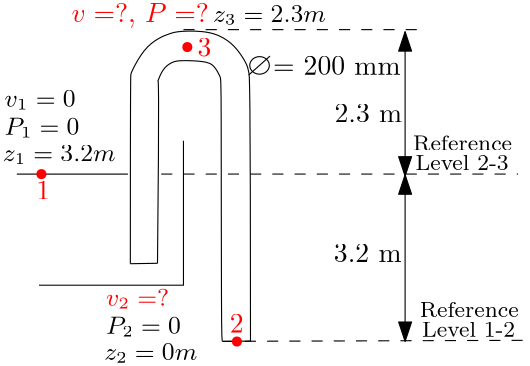 <?xml version="1.0"?>
<!DOCTYPE ipe SYSTEM "ipe.dtd">
<ipe version="70212" creator="Ipe 7.2.13">
<info created="D:20191028212423" modified="D:20191029080713"/>
<ipestyle name="basic">
<symbol name="arrow/arc(spx)">
<path stroke="sym-stroke" fill="sym-stroke" pen="sym-pen">
0 0 m
-1 0.333 l
-1 -0.333 l
h
</path>
</symbol>
<symbol name="arrow/farc(spx)">
<path stroke="sym-stroke" fill="white" pen="sym-pen">
0 0 m
-1 0.333 l
-1 -0.333 l
h
</path>
</symbol>
<symbol name="arrow/ptarc(spx)">
<path stroke="sym-stroke" fill="sym-stroke" pen="sym-pen">
0 0 m
-1 0.333 l
-0.8 0 l
-1 -0.333 l
h
</path>
</symbol>
<symbol name="arrow/fptarc(spx)">
<path stroke="sym-stroke" fill="white" pen="sym-pen">
0 0 m
-1 0.333 l
-0.8 0 l
-1 -0.333 l
h
</path>
</symbol>
<symbol name="mark/circle(sx)" transformations="translations">
<path fill="sym-stroke">
0.6 0 0 0.6 0 0 e
0.4 0 0 0.4 0 0 e
</path>
</symbol>
<symbol name="mark/disk(sx)" transformations="translations">
<path fill="sym-stroke">
0.6 0 0 0.6 0 0 e
</path>
</symbol>
<symbol name="mark/fdisk(sfx)" transformations="translations">
<group>
<path fill="sym-fill">
0.5 0 0 0.5 0 0 e
</path>
<path fill="sym-stroke" fillrule="eofill">
0.6 0 0 0.6 0 0 e
0.4 0 0 0.4 0 0 e
</path>
</group>
</symbol>
<symbol name="mark/box(sx)" transformations="translations">
<path fill="sym-stroke" fillrule="eofill">
-0.6 -0.6 m
0.6 -0.6 l
0.6 0.6 l
-0.6 0.6 l
h
-0.4 -0.4 m
0.4 -0.4 l
0.4 0.4 l
-0.4 0.4 l
h
</path>
</symbol>
<symbol name="mark/square(sx)" transformations="translations">
<path fill="sym-stroke">
-0.6 -0.6 m
0.6 -0.6 l
0.6 0.6 l
-0.6 0.6 l
h
</path>
</symbol>
<symbol name="mark/fsquare(sfx)" transformations="translations">
<group>
<path fill="sym-fill">
-0.5 -0.5 m
0.5 -0.5 l
0.5 0.5 l
-0.5 0.5 l
h
</path>
<path fill="sym-stroke" fillrule="eofill">
-0.6 -0.6 m
0.6 -0.6 l
0.6 0.6 l
-0.6 0.6 l
h
-0.4 -0.4 m
0.4 -0.4 l
0.4 0.4 l
-0.4 0.4 l
h
</path>
</group>
</symbol>
<symbol name="mark/cross(sx)" transformations="translations">
<group>
<path fill="sym-stroke">
-0.43 -0.57 m
0.57 0.43 l
0.43 0.57 l
-0.57 -0.43 l
h
</path>
<path fill="sym-stroke">
-0.43 0.57 m
0.57 -0.43 l
0.43 -0.57 l
-0.57 0.43 l
h
</path>
</group>
</symbol>
<symbol name="arrow/fnormal(spx)">
<path stroke="sym-stroke" fill="white" pen="sym-pen">
0 0 m
-1 0.333 l
-1 -0.333 l
h
</path>
</symbol>
<symbol name="arrow/pointed(spx)">
<path stroke="sym-stroke" fill="sym-stroke" pen="sym-pen">
0 0 m
-1 0.333 l
-0.8 0 l
-1 -0.333 l
h
</path>
</symbol>
<symbol name="arrow/fpointed(spx)">
<path stroke="sym-stroke" fill="white" pen="sym-pen">
0 0 m
-1 0.333 l
-0.8 0 l
-1 -0.333 l
h
</path>
</symbol>
<symbol name="arrow/linear(spx)">
<path stroke="sym-stroke" pen="sym-pen">
-1 0.333 m
0 0 l
-1 -0.333 l
</path>
</symbol>
<symbol name="arrow/fdouble(spx)">
<path stroke="sym-stroke" fill="white" pen="sym-pen">
0 0 m
-1 0.333 l
-1 -0.333 l
h
-1 0 m
-2 0.333 l
-2 -0.333 l
h
</path>
</symbol>
<symbol name="arrow/double(spx)">
<path stroke="sym-stroke" fill="sym-stroke" pen="sym-pen">
0 0 m
-1 0.333 l
-1 -0.333 l
h
-1 0 m
-2 0.333 l
-2 -0.333 l
h
</path>
</symbol>
<pen name="heavier" value="0.8"/>
<pen name="fat" value="1.2"/>
<pen name="ultrafat" value="2"/>
<symbolsize name="large" value="5"/>
<symbolsize name="small" value="2"/>
<symbolsize name="tiny" value="1.1"/>
<arrowsize name="large" value="10"/>
<arrowsize name="small" value="5"/>
<arrowsize name="tiny" value="3"/>
<color name="red" value="1 0 0"/>
<color name="green" value="0 1 0"/>
<color name="blue" value="0 0 1"/>
<color name="yellow" value="1 1 0"/>
<color name="orange" value="1 0.647 0"/>
<color name="gold" value="1 0.843 0"/>
<color name="purple" value="0.627 0.125 0.941"/>
<color name="gray" value="0.745"/>
<color name="brown" value="0.647 0.165 0.165"/>
<color name="navy" value="0 0 0.502"/>
<color name="pink" value="1 0.753 0.796"/>
<color name="seagreen" value="0.18 0.545 0.341"/>
<color name="turquoise" value="0.251 0.878 0.816"/>
<color name="violet" value="0.933 0.51 0.933"/>
<color name="darkblue" value="0 0 0.545"/>
<color name="darkcyan" value="0 0.545 0.545"/>
<color name="darkgray" value="0.663"/>
<color name="darkgreen" value="0 0.392 0"/>
<color name="darkmagenta" value="0.545 0 0.545"/>
<color name="darkorange" value="1 0.549 0"/>
<color name="darkred" value="0.545 0 0"/>
<color name="lightblue" value="0.678 0.847 0.902"/>
<color name="lightcyan" value="0.878 1 1"/>
<color name="lightgray" value="0.827"/>
<color name="lightgreen" value="0.565 0.933 0.565"/>
<color name="lightyellow" value="1 1 0.878"/>
<dashstyle name="dashed" value="[4] 0"/>
<dashstyle name="dotted" value="[1 3] 0"/>
<dashstyle name="dash dotted" value="[4 2 1 2] 0"/>
<dashstyle name="dash dot dotted" value="[4 2 1 2 1 2] 0"/>
<textsize name="large" value="\large"/>
<textsize name="small" value="\small"/>
<textsize name="tiny" value="\tiny"/>
<textsize name="Large" value="\Large"/>
<textsize name="LARGE" value="\LARGE"/>
<textsize name="huge" value="\huge"/>
<textsize name="Huge" value="\Huge"/>
<textsize name="footnote" value="\footnotesize"/>
<textstyle name="center" begin="\begin{center}" end="\end{center}"/>
<textstyle name="itemize" begin="\begin{itemize}" end="\end{itemize}"/>
<textstyle name="item" begin="\begin{itemize}\item{}" end="\end{itemize}"/>
<gridsize name="4 pts" value="4"/>
<gridsize name="8 pts (~3 mm)" value="8"/>
<gridsize name="16 pts (~6 mm)" value="16"/>
<gridsize name="32 pts (~12 mm)" value="32"/>
<gridsize name="10 pts (~3.5 mm)" value="10"/>
<gridsize name="20 pts (~7 mm)" value="20"/>
<gridsize name="14 pts (~5 mm)" value="14"/>
<gridsize name="28 pts (~10 mm)" value="28"/>
<gridsize name="56 pts (~20 mm)" value="56"/>
<anglesize name="90 deg" value="90"/>
<anglesize name="60 deg" value="60"/>
<anglesize name="45 deg" value="45"/>
<anglesize name="30 deg" value="30"/>
<anglesize name="22.5 deg" value="22.5"/>
<opacity name="10%" value="0.1"/>
<opacity name="30%" value="0.3"/>
<opacity name="50%" value="0.5"/>
<opacity name="75%" value="0.75"/>
<tiling name="falling" angle="-60" step="4" width="1"/>
<tiling name="rising" angle="30" step="4" width="1"/>
</ipestyle>
<page>
<layer name="alpha"/>
<view layers="alpha" active="alpha"/>
<path layer="alpha" matrix="1 0 0 1 -24.731 435.284" stroke="black">
168 264 m
220 264 l
220 316 l
</path>
<path matrix="1 0 0 1 -24.731 435.284" stroke="black">
160 304 m
200 304 l
</path>
<group matrix="1 0 0 1 -24.731 435.284">
<path matrix="1 0 0 1 -4.3985 -115.301" stroke="black">
215.052 387.191 m
215.785 455.124
214.808 451.458
215.785 454.635
217.74 458.056
220.673 459.767
222.872 460.255
232.158 460.011
235.579 458.545
237.778 453.902
238.022 453.658
238.022 359.09
238.267 359.09
238.511 359.09 c
</path>
<path matrix="1 0 0 1 -4.15414 -115.211" stroke="black">
205.034 386.947 m
205.034 454.391
205.278 455.124
205.278 455.857
209.921 464.41
215.297 468.319
219.206 469.785
222.383 470.763
233.868 470.763
240.466 467.342
244.131 463.432
247.308 458.3
247.552 455.857
248.285 453.658
248.285 359.09 c
</path>
<path stroke="black">
200.879 271.736 m
210.654 271.891 l
</path>
<path stroke="black">
234.113 243.789 m
244.131 243.879 l
</path>
</group>
<path matrix="1 0 0 1 -24.731 435.284" stroke="black" dash="dashed">
220 356 m
308 356 l
</path>
<path matrix="1.33813 0 0 -1.24339 -96.4146 1117.28" stroke="black" dash="dashed">
212 304 m
308 304 l
</path>
<path matrix="1.47215 0 0 1.72676 -135.266 258.109" stroke="black" dash="dashed">
234.113 243.789 m
308 244 l
</path>
<path matrix="1 0 0 1 -4.9377 434.551" stroke="black" arrow="normal/normal" rarrow="normal/normal">
280 356 m
280 304 l
</path>
<path matrix="1 0 0 1 -4.9377 435.04" stroke="black" arrow="normal/normal" rarrow="normal/normal">
280 304 m
280 244 l
</path>
<text matrix="1 0 0 1 57.6187 353.912" transformations="translations" pos="192 404" stroke="black" type="label" width="24.353" height="6.42" depth="0" valign="baseline">2.3 m</text>
<text matrix="1 0 0 1 57.4043 303.619" transformations="translations" pos="192 404" stroke="black" type="label" width="24.353" height="6.42" depth="0" valign="baseline">3.2 m</text>
<text matrix="1 0 0 1 52.4871 374.438" transformations="translations" pos="174.977 400.631" stroke="black" type="label" width="45.939" height="6.42" depth="0" valign="baseline">= 200 mm</text>
<group matrix="0.959364 0 0 0.859259 4.8559 431.229">
<path stroke="black">
3.67355 0 0 3.67355 227.026 404.052 e
</path>
<path matrix="0.858124 0 0 0.853186 32.7643 60.1032" stroke="black">
221.65 398.432 m
230.936 407.718 l
</path>
</group>
<text matrix="1 0 0 1 -37.4074 406.108" transformations="translations" pos="192.327 387.924" stroke="red" type="label" width="49.496" height="6.926" depth="1.93" valign="baseline">$v=$?, $P=$?</text>
<use matrix="1 0 0 1 0 -1.50517" name="mark/disk(sx)" pos="144.131 740.781" size="normal" stroke="red"/>
<text matrix="1 0 0 1 -0.215024 -7.74086" transformations="translations" pos="131.084 771.253" stroke="black" type="label" width="25.522" height="5.785" depth="0.99" valign="baseline" size="small">$v_1 = 0$</text>
<text matrix="1 0 0 1 -0.215514 -17.8472" transformations="translations" pos="131.084 771.253" stroke="black" type="label" width="26.93" height="6.133" depth="0.99" valign="baseline" size="small" style="math">P_1 = 0</text>
<text matrix="1 0 0 1 -0.8601 -27.3086" transformations="translations" pos="131.084 771.253" stroke="black" type="label" width="40.618" height="5.785" depth="0.99" valign="baseline" size="small" style="math">z_1 = 3.2 m</text>
<use name="mark/disk(sx)" pos="196.666 785.014" size="normal" stroke="red"/>
<use matrix="1 0 0 1 0.215024 -0.860096" name="mark/disk(sx)" pos="214.298 679.867" size="normal" stroke="red"/>
<text matrix="1 0 0 1 74.8285 22.7916" transformations="translations" pos="131.084 771.253" stroke="black" type="label" width="40.618" height="5.785" depth="0.99" valign="baseline" size="small" style="math">z_3 = 2.3 m</text>
<text matrix="1 0 0 1 0 -1.50517" transformations="translations" pos="142.265 731.688" stroke="red" type="label" width="4.981" height="6.42" depth="0" valign="baseline">1</text>
<text matrix="1 0 0 1 58.0564 49.8857" transformations="translations" pos="142.265 731.688" stroke="red" type="label" width="4.981" height="6.42" depth="0" valign="baseline">3</text>
<text matrix="1 0 0 1 69.6681 -49.4554" transformations="translations" pos="142.265 731.688" stroke="red" type="label" width="4.981" height="6.42" depth="0" valign="baseline">2</text>
<text matrix="1 0 0 1 36.3388 -79.3436" transformations="translations" pos="131.084 771.253" stroke="red" type="label" width="22.706" height="6.233" depth="0.99" valign="baseline" size="small" style="math">v_2 = ?</text>
<text matrix="1 0 0 1 36.3383 -89.45" transformations="translations" pos="131.084 771.253" stroke="black" type="label" width="26.93" height="6.133" depth="0.99" valign="baseline" size="small" style="math">P_2 = 0</text>
<text matrix="1 0 0 1 35.6938 -98.9114" transformations="translations" pos="131.084 771.253" stroke="black" type="label" width="33.451" height="5.785" depth="0.99" valign="baseline" size="small" style="math">z_2 = 0 m</text>
<text matrix="1 0 0 1 53.541 86.224" transformations="translations" pos="224.404 661.59" stroke="black" type="label" width="38.463" height="5.535" depth="0" valign="baseline" size="footnote">Reference </text>
<text matrix="1 0 0 1 33.5438 88.1592" transformations="translations" pos="245.261 652.559" stroke="black" type="label" width="33.516" height="5.535" depth="0" valign="baseline" size="footnote">Level 2-3</text>
<text matrix="1 0 0 1 55.9063 26.2327" transformations="translations" pos="224.404 661.59" stroke="black" type="label" width="38.463" height="5.535" depth="0" valign="baseline" size="footnote">Reference </text>
<text matrix="1 0 0 1 35.909 28.1679" transformations="translations" pos="245.261 652.559" stroke="black" type="label" width="33.516" height="5.535" depth="0" valign="baseline" size="footnote">Level 1-2</text>
</page>
</ipe>
